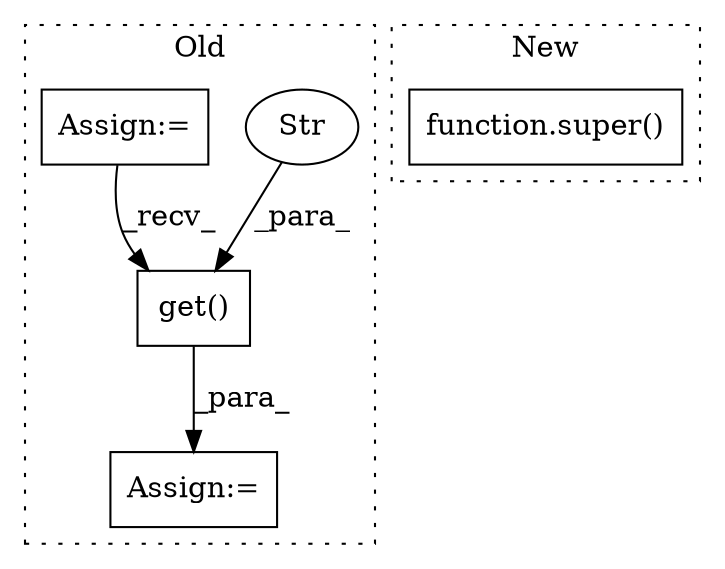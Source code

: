 digraph G {
subgraph cluster0 {
1 [label="get()" a="75" s="2621,2651" l="17,1" shape="box"];
3 [label="Assign:=" a="68" s="2995" l="3" shape="box"];
4 [label="Str" a="66" s="2638" l="9" shape="ellipse"];
5 [label="Assign:=" a="68" s="2536" l="3" shape="box"];
label = "Old";
style="dotted";
}
subgraph cluster1 {
2 [label="function.super()" a="75" s="2502" l="7" shape="box"];
label = "New";
style="dotted";
}
1 -> 3 [label="_para_"];
4 -> 1 [label="_para_"];
5 -> 1 [label="_recv_"];
}